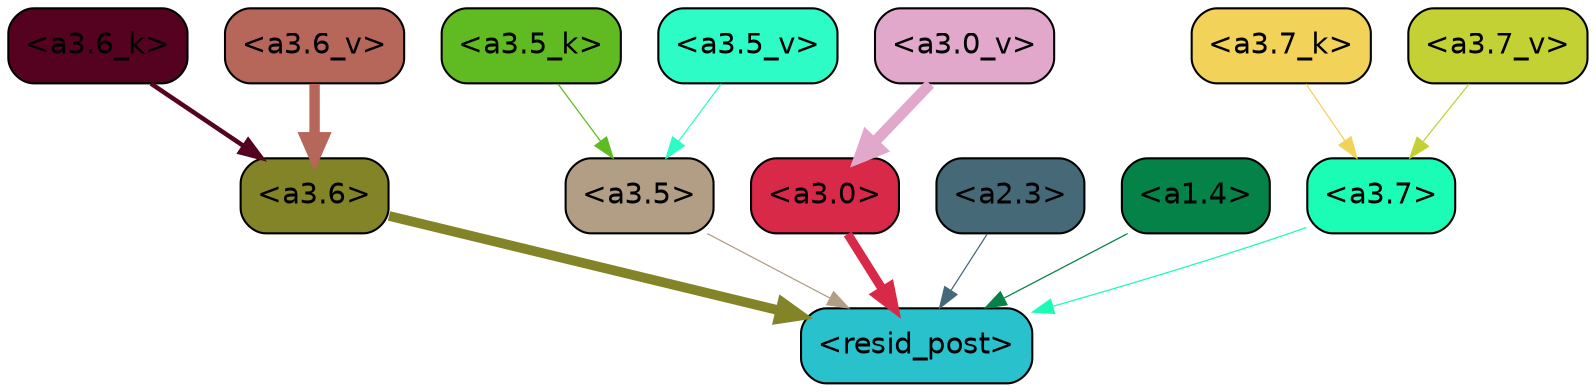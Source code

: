strict digraph "" {
	graph [bgcolor=transparent,
		layout=dot,
		overlap=false,
		splines=true
	];
	"<a3.7>"	[color=black,
		fillcolor="#1bfcb5",
		fontname=Helvetica,
		shape=box,
		style="filled, rounded"];
	"<resid_post>"	[color=black,
		fillcolor="#29c1cc",
		fontname=Helvetica,
		shape=box,
		style="filled, rounded"];
	"<a3.7>" -> "<resid_post>"	[color="#1bfcb5",
		penwidth=0.6];
	"<a3.6>"	[color=black,
		fillcolor="#828427",
		fontname=Helvetica,
		shape=box,
		style="filled, rounded"];
	"<a3.6>" -> "<resid_post>"	[color="#828427",
		penwidth=4.646730065345764];
	"<a3.5>"	[color=black,
		fillcolor="#b29e85",
		fontname=Helvetica,
		shape=box,
		style="filled, rounded"];
	"<a3.5>" -> "<resid_post>"	[color="#b29e85",
		penwidth=0.6];
	"<a3.0>"	[color=black,
		fillcolor="#d92948",
		fontname=Helvetica,
		shape=box,
		style="filled, rounded"];
	"<a3.0>" -> "<resid_post>"	[color="#d92948",
		penwidth=4.323132634162903];
	"<a2.3>"	[color=black,
		fillcolor="#466978",
		fontname=Helvetica,
		shape=box,
		style="filled, rounded"];
	"<a2.3>" -> "<resid_post>"	[color="#466978",
		penwidth=0.6];
	"<a1.4>"	[color=black,
		fillcolor="#048248",
		fontname=Helvetica,
		shape=box,
		style="filled, rounded"];
	"<a1.4>" -> "<resid_post>"	[color="#048248",
		penwidth=0.6];
	"<a3.7_k>"	[color=black,
		fillcolor="#f3d25a",
		fontname=Helvetica,
		shape=box,
		style="filled, rounded"];
	"<a3.7_k>" -> "<a3.7>"	[color="#f3d25a",
		penwidth=0.6];
	"<a3.6_k>"	[color=black,
		fillcolor="#540220",
		fontname=Helvetica,
		shape=box,
		style="filled, rounded"];
	"<a3.6_k>" -> "<a3.6>"	[color="#540220",
		penwidth=2.174198240041733];
	"<a3.5_k>"	[color=black,
		fillcolor="#60bb22",
		fontname=Helvetica,
		shape=box,
		style="filled, rounded"];
	"<a3.5_k>" -> "<a3.5>"	[color="#60bb22",
		penwidth=0.6];
	"<a3.7_v>"	[color=black,
		fillcolor="#c4d135",
		fontname=Helvetica,
		shape=box,
		style="filled, rounded"];
	"<a3.7_v>" -> "<a3.7>"	[color="#c4d135",
		penwidth=0.6];
	"<a3.6_v>"	[color=black,
		fillcolor="#b7675a",
		fontname=Helvetica,
		shape=box,
		style="filled, rounded"];
	"<a3.6_v>" -> "<a3.6>"	[color="#b7675a",
		penwidth=5.002329230308533];
	"<a3.5_v>"	[color=black,
		fillcolor="#2dfcc6",
		fontname=Helvetica,
		shape=box,
		style="filled, rounded"];
	"<a3.5_v>" -> "<a3.5>"	[color="#2dfcc6",
		penwidth=0.6];
	"<a3.0_v>"	[color=black,
		fillcolor="#e2a8cc",
		fontname=Helvetica,
		shape=box,
		style="filled, rounded"];
	"<a3.0_v>" -> "<a3.0>"	[color="#e2a8cc",
		penwidth=5.188832879066467];
}
